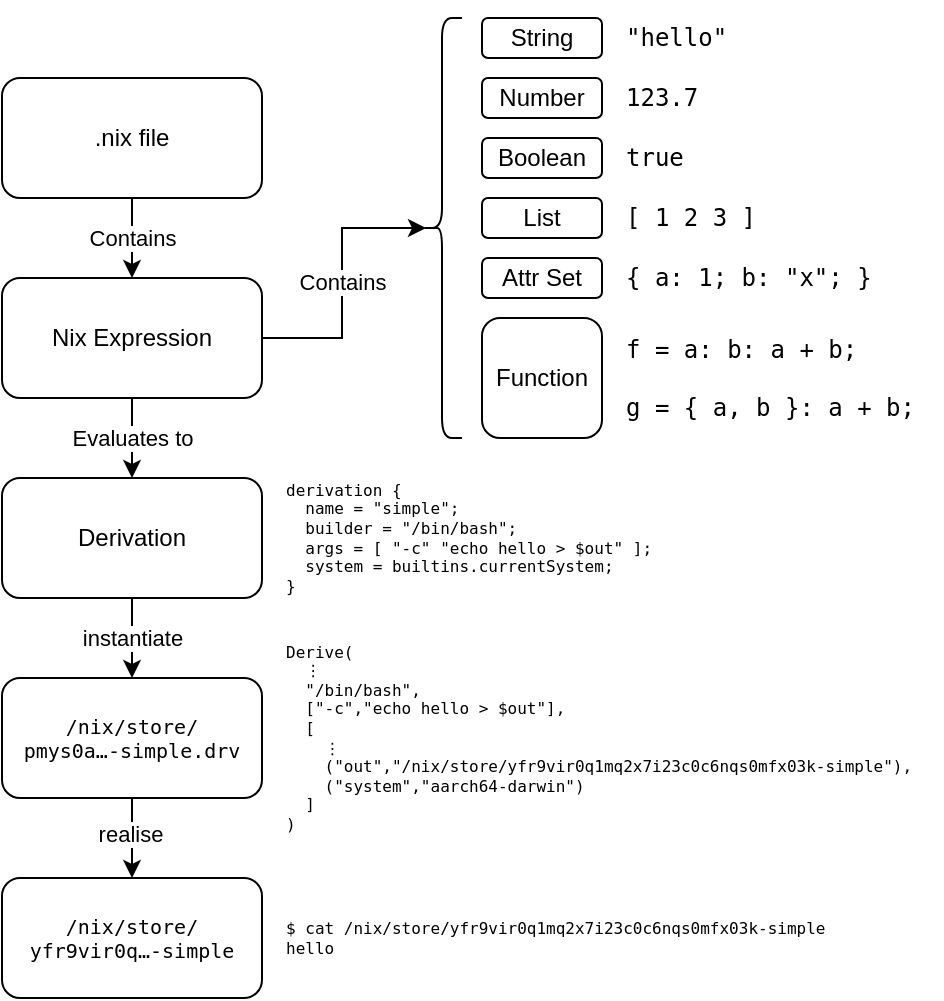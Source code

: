 <mxfile version="22.0.8" type="github">
  <diagram name="Page-1" id="FpZX4IgKNyuzZSpRoqc3">
    <mxGraphModel dx="817" dy="645" grid="1" gridSize="10" guides="1" tooltips="1" connect="1" arrows="1" fold="1" page="1" pageScale="1" pageWidth="850" pageHeight="1100" math="0" shadow="0">
      <root>
        <mxCell id="0" />
        <mxCell id="1" parent="0" />
        <mxCell id="qGX7xCbg2fsCzP7J_7Qd-2" value=".nix file" style="rounded=1;whiteSpace=wrap;html=1;" vertex="1" parent="1">
          <mxGeometry x="150" y="380" width="130" height="60" as="geometry" />
        </mxCell>
        <mxCell id="qGX7xCbg2fsCzP7J_7Qd-5" value="Nix Expression" style="rounded=1;whiteSpace=wrap;html=1;" vertex="1" parent="1">
          <mxGeometry x="150" y="480" width="130" height="60" as="geometry" />
        </mxCell>
        <mxCell id="qGX7xCbg2fsCzP7J_7Qd-6" value="Contains" style="endArrow=classic;html=1;rounded=0;exitX=0.5;exitY=1;exitDx=0;exitDy=0;entryX=0.5;entryY=0;entryDx=0;entryDy=0;" edge="1" parent="1" source="qGX7xCbg2fsCzP7J_7Qd-2" target="qGX7xCbg2fsCzP7J_7Qd-5">
          <mxGeometry width="50" height="50" relative="1" as="geometry">
            <mxPoint x="260" y="460" as="sourcePoint" />
            <mxPoint x="220" y="480" as="targetPoint" />
            <Array as="points" />
          </mxGeometry>
        </mxCell>
        <mxCell id="qGX7xCbg2fsCzP7J_7Qd-31" value="instantiate" style="edgeStyle=orthogonalEdgeStyle;rounded=0;orthogonalLoop=1;jettySize=auto;exitX=0.5;exitY=1;exitDx=0;exitDy=0;entryX=0.5;entryY=0;entryDx=0;entryDy=0;html=1;" edge="1" parent="1" source="qGX7xCbg2fsCzP7J_7Qd-26" target="qGX7xCbg2fsCzP7J_7Qd-29">
          <mxGeometry relative="1" as="geometry" />
        </mxCell>
        <mxCell id="qGX7xCbg2fsCzP7J_7Qd-26" value="Derivation" style="rounded=1;whiteSpace=wrap;html=1;" vertex="1" parent="1">
          <mxGeometry x="150" y="580" width="130" height="60" as="geometry" />
        </mxCell>
        <mxCell id="qGX7xCbg2fsCzP7J_7Qd-27" value="Evaluates to" style="endArrow=classic;html=1;rounded=0;exitX=0.5;exitY=1;exitDx=0;exitDy=0;entryX=0.5;entryY=0;entryDx=0;entryDy=0;" edge="1" parent="1" source="qGX7xCbg2fsCzP7J_7Qd-5" target="qGX7xCbg2fsCzP7J_7Qd-26">
          <mxGeometry width="50" height="50" relative="1" as="geometry">
            <mxPoint x="330" y="590" as="sourcePoint" />
            <mxPoint x="380" y="540" as="targetPoint" />
          </mxGeometry>
        </mxCell>
        <mxCell id="qGX7xCbg2fsCzP7J_7Qd-28" value="&lt;pre style=&quot;font-size: 8px;&quot;&gt;derivation { &lt;br style=&quot;font-size: 8px;&quot;&gt;  name = &quot;simple&quot;; &lt;br style=&quot;font-size: 8px;&quot;&gt;  builder = &quot;/bin/bash&quot;; &lt;br style=&quot;font-size: 8px;&quot;&gt;  args = [ &quot;-c&quot; &quot;echo hello &amp;gt; $out&quot; ]; &lt;br style=&quot;font-size: 8px;&quot;&gt;  system = builtins.currentSystem; &lt;br style=&quot;font-size: 8px;&quot;&gt;}&lt;br style=&quot;font-size: 8px;&quot;&gt;&lt;/pre&gt;" style="rounded=1;whiteSpace=wrap;html=1;fillColor=none;strokeColor=none;align=left;fontSize=8;" vertex="1" parent="1">
          <mxGeometry x="290" y="580" width="330" height="60" as="geometry" />
        </mxCell>
        <mxCell id="qGX7xCbg2fsCzP7J_7Qd-34" style="edgeStyle=orthogonalEdgeStyle;rounded=0;orthogonalLoop=1;jettySize=auto;html=1;exitX=0.5;exitY=1;exitDx=0;exitDy=0;entryX=0.5;entryY=0;entryDx=0;entryDy=0;" edge="1" parent="1" source="qGX7xCbg2fsCzP7J_7Qd-29" target="qGX7xCbg2fsCzP7J_7Qd-32">
          <mxGeometry relative="1" as="geometry" />
        </mxCell>
        <mxCell id="qGX7xCbg2fsCzP7J_7Qd-35" value="realise" style="edgeLabel;html=1;align=center;verticalAlign=middle;resizable=0;points=[];" vertex="1" connectable="0" parent="qGX7xCbg2fsCzP7J_7Qd-34">
          <mxGeometry x="-0.136" y="-1" relative="1" as="geometry">
            <mxPoint as="offset" />
          </mxGeometry>
        </mxCell>
        <mxCell id="qGX7xCbg2fsCzP7J_7Qd-29" value="&lt;pre style=&quot;font-size: 10px;&quot;&gt;/nix/store/&lt;br style=&quot;font-size: 10px;&quot;&gt;pmys0a…-simple.drv&lt;/pre&gt;" style="rounded=1;whiteSpace=wrap;html=1;fontSize=10;" vertex="1" parent="1">
          <mxGeometry x="150" y="680" width="130" height="60" as="geometry" />
        </mxCell>
        <mxCell id="qGX7xCbg2fsCzP7J_7Qd-32" value="&lt;div style=&quot;font-size: 10px;&quot;&gt;&lt;pre style=&quot;font-size: 10px;&quot;&gt;/nix/store/&lt;br style=&quot;font-size: 10px;&quot;&gt;yfr9vir0q…-simple&lt;/pre&gt;&lt;/div&gt;" style="rounded=1;whiteSpace=wrap;html=1;fontSize=10;" vertex="1" parent="1">
          <mxGeometry x="150" y="780" width="130" height="60" as="geometry" />
        </mxCell>
        <mxCell id="qGX7xCbg2fsCzP7J_7Qd-36" value="&lt;pre style=&quot;font-size: 8px;&quot;&gt;Derive(&lt;br&gt;  ⋮&lt;br&gt;  &quot;/bin/bash&quot;,&lt;br&gt;  [&quot;-c&quot;,&quot;echo hello &amp;gt; $out&quot;],&lt;br&gt;  [&lt;br&gt;    ⋮  &lt;br&gt;    (&quot;out&quot;,&quot;/nix/store/yfr9vir0q1mq2x7i23c0c6nqs0mfx03k-simple&quot;),&lt;br&gt;    (&quot;system&quot;,&quot;aarch64-darwin&quot;)&lt;br&gt;  ]&lt;br&gt;)&lt;br style=&quot;font-size: 8px;&quot;&gt;&lt;/pre&gt;" style="rounded=1;whiteSpace=wrap;html=1;fillColor=none;strokeColor=none;align=left;fontSize=8;" vertex="1" parent="1">
          <mxGeometry x="290" y="665" width="330" height="90" as="geometry" />
        </mxCell>
        <mxCell id="qGX7xCbg2fsCzP7J_7Qd-37" value="&lt;pre&gt;$ cat /nix/store/yfr9vir0q1mq2x7i23c0c6nqs0mfx03k-simple&lt;br&gt;hello&lt;/pre&gt;" style="rounded=1;whiteSpace=wrap;html=1;fillColor=none;strokeColor=none;align=left;fontSize=8;" vertex="1" parent="1">
          <mxGeometry x="290" y="780" width="330" height="60" as="geometry" />
        </mxCell>
        <mxCell id="qGX7xCbg2fsCzP7J_7Qd-39" value="Contains" style="edgeStyle=orthogonalEdgeStyle;rounded=0;orthogonalLoop=1;jettySize=auto;html=1;exitX=1;exitY=0.5;exitDx=0;exitDy=0;entryX=0.1;entryY=0.5;entryDx=0;entryDy=0;entryPerimeter=0;" edge="1" parent="1" source="qGX7xCbg2fsCzP7J_7Qd-5" target="qGX7xCbg2fsCzP7J_7Qd-38">
          <mxGeometry relative="1" as="geometry" />
        </mxCell>
        <mxCell id="qGX7xCbg2fsCzP7J_7Qd-40" value="" style="group" vertex="1" connectable="0" parent="1">
          <mxGeometry x="360" y="350" width="260" height="210" as="geometry" />
        </mxCell>
        <mxCell id="qGX7xCbg2fsCzP7J_7Qd-7" value="String" style="rounded=1;whiteSpace=wrap;html=1;" vertex="1" parent="qGX7xCbg2fsCzP7J_7Qd-40">
          <mxGeometry x="30" width="60" height="20" as="geometry" />
        </mxCell>
        <mxCell id="qGX7xCbg2fsCzP7J_7Qd-9" value="&lt;div&gt;Boolean&lt;/div&gt;" style="rounded=1;whiteSpace=wrap;html=1;" vertex="1" parent="qGX7xCbg2fsCzP7J_7Qd-40">
          <mxGeometry x="30" y="60" width="60" height="20" as="geometry" />
        </mxCell>
        <mxCell id="qGX7xCbg2fsCzP7J_7Qd-10" value="Function" style="rounded=1;whiteSpace=wrap;html=1;" vertex="1" parent="qGX7xCbg2fsCzP7J_7Qd-40">
          <mxGeometry x="30" y="150" width="60" height="60" as="geometry" />
        </mxCell>
        <mxCell id="qGX7xCbg2fsCzP7J_7Qd-11" value="Number" style="rounded=1;whiteSpace=wrap;html=1;" vertex="1" parent="qGX7xCbg2fsCzP7J_7Qd-40">
          <mxGeometry x="30" y="30" width="60" height="20" as="geometry" />
        </mxCell>
        <mxCell id="qGX7xCbg2fsCzP7J_7Qd-12" value="List" style="rounded=1;whiteSpace=wrap;html=1;" vertex="1" parent="qGX7xCbg2fsCzP7J_7Qd-40">
          <mxGeometry x="30" y="90" width="60" height="20" as="geometry" />
        </mxCell>
        <mxCell id="qGX7xCbg2fsCzP7J_7Qd-13" value="Attr Set" style="rounded=1;whiteSpace=wrap;html=1;" vertex="1" parent="qGX7xCbg2fsCzP7J_7Qd-40">
          <mxGeometry x="30" y="120" width="60" height="20" as="geometry" />
        </mxCell>
        <mxCell id="qGX7xCbg2fsCzP7J_7Qd-17" value="&lt;pre&gt;&quot;hello&quot;&lt;/pre&gt;" style="rounded=1;whiteSpace=wrap;html=1;fillColor=none;strokeColor=none;align=left;" vertex="1" parent="qGX7xCbg2fsCzP7J_7Qd-40">
          <mxGeometry x="100" width="160" height="20" as="geometry" />
        </mxCell>
        <mxCell id="qGX7xCbg2fsCzP7J_7Qd-18" value="&lt;pre&gt;123.7&lt;/pre&gt;" style="rounded=1;whiteSpace=wrap;html=1;fillColor=none;strokeColor=none;align=left;" vertex="1" parent="qGX7xCbg2fsCzP7J_7Qd-40">
          <mxGeometry x="100" y="30" width="160" height="20" as="geometry" />
        </mxCell>
        <mxCell id="qGX7xCbg2fsCzP7J_7Qd-19" value="&lt;pre&gt;true&lt;/pre&gt;" style="rounded=1;whiteSpace=wrap;html=1;fillColor=none;strokeColor=none;align=left;" vertex="1" parent="qGX7xCbg2fsCzP7J_7Qd-40">
          <mxGeometry x="100" y="60" width="160" height="20" as="geometry" />
        </mxCell>
        <mxCell id="qGX7xCbg2fsCzP7J_7Qd-20" value="&lt;pre&gt;[ 1 2 3 ]&lt;/pre&gt;" style="rounded=1;whiteSpace=wrap;html=1;fillColor=none;strokeColor=none;align=left;" vertex="1" parent="qGX7xCbg2fsCzP7J_7Qd-40">
          <mxGeometry x="100" y="90" width="160" height="20" as="geometry" />
        </mxCell>
        <mxCell id="qGX7xCbg2fsCzP7J_7Qd-21" value="&lt;pre&gt;{ a: 1; b: &quot;x&quot;; } &lt;/pre&gt;" style="rounded=1;whiteSpace=wrap;html=1;fillColor=none;strokeColor=none;align=left;" vertex="1" parent="qGX7xCbg2fsCzP7J_7Qd-40">
          <mxGeometry x="100" y="120" width="160" height="20" as="geometry" />
        </mxCell>
        <mxCell id="qGX7xCbg2fsCzP7J_7Qd-24" value="&lt;pre&gt;f = a: b: a + b;&lt;br&gt;&lt;br&gt;g = { a, b }: a + b;&lt;br&gt;&lt;/pre&gt;" style="rounded=1;whiteSpace=wrap;html=1;fillColor=none;strokeColor=none;align=left;" vertex="1" parent="qGX7xCbg2fsCzP7J_7Qd-40">
          <mxGeometry x="100" y="150" width="160" height="60" as="geometry" />
        </mxCell>
        <mxCell id="qGX7xCbg2fsCzP7J_7Qd-38" value="" style="shape=curlyBracket;whiteSpace=wrap;html=1;rounded=1;labelPosition=left;verticalLabelPosition=middle;align=right;verticalAlign=middle;" vertex="1" parent="qGX7xCbg2fsCzP7J_7Qd-40">
          <mxGeometry width="20" height="210" as="geometry" />
        </mxCell>
      </root>
    </mxGraphModel>
  </diagram>
</mxfile>
